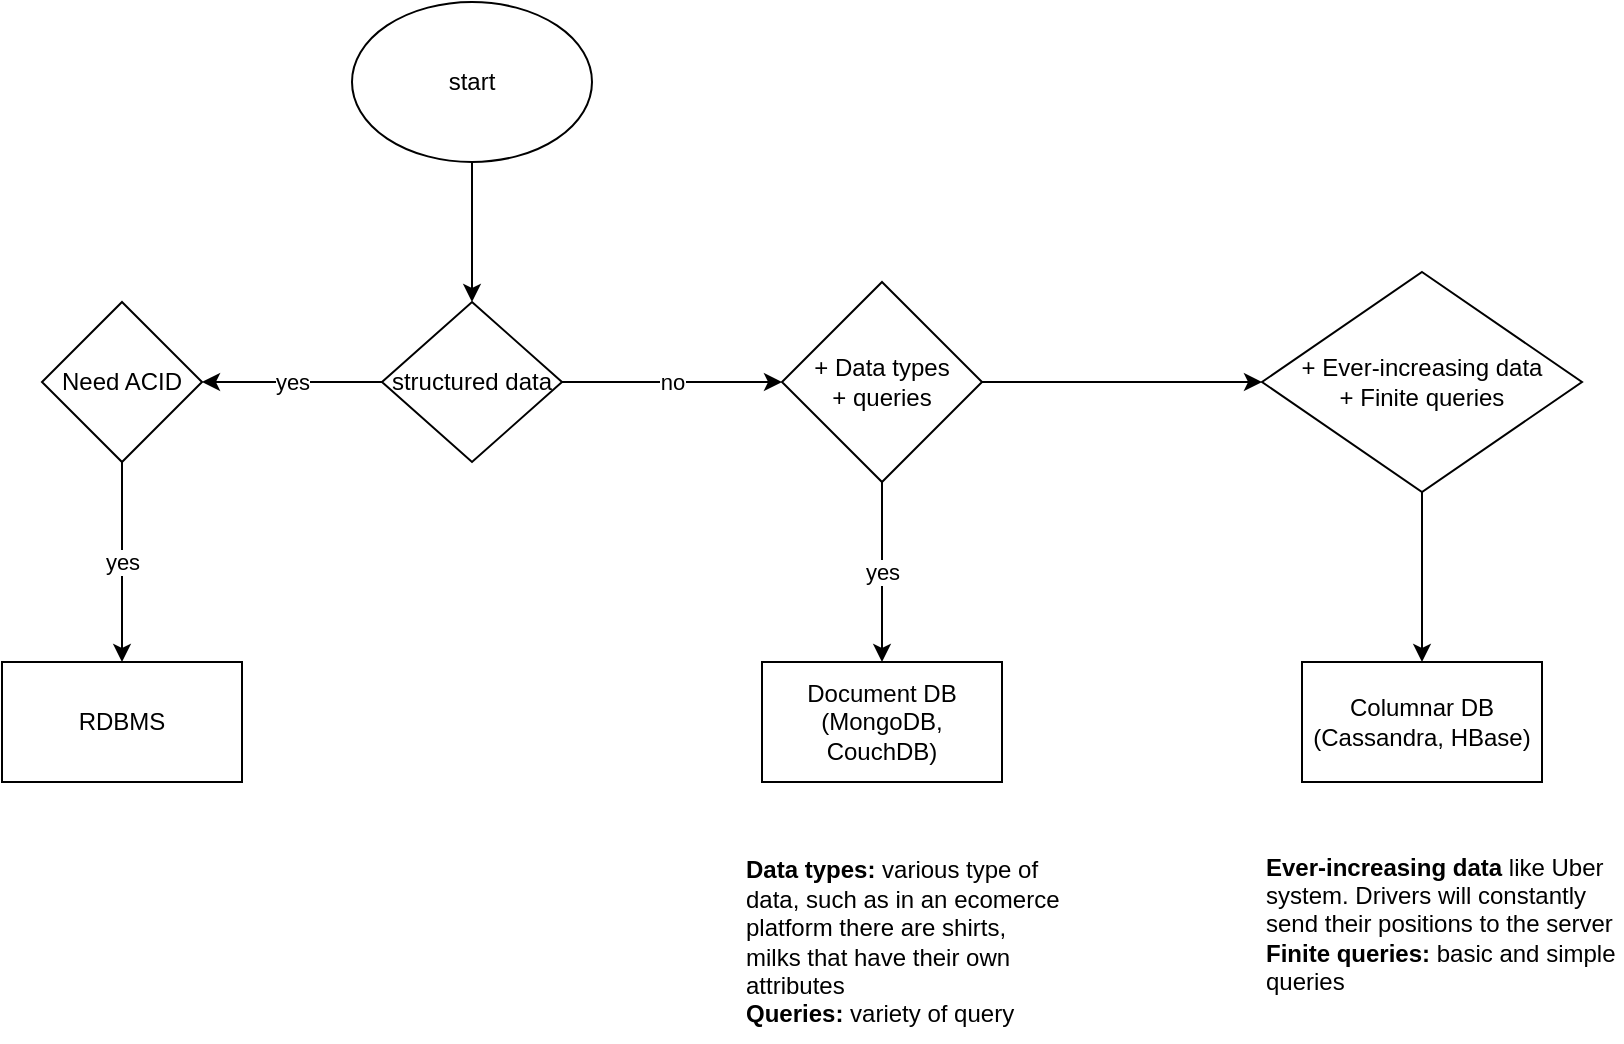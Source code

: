 <mxfile version="24.7.17">
  <diagram name="Trang-1" id="d5DPxuk87gA9cyL0QdOh">
    <mxGraphModel dx="810" dy="481" grid="1" gridSize="10" guides="1" tooltips="1" connect="1" arrows="1" fold="1" page="1" pageScale="1" pageWidth="827" pageHeight="1169" math="0" shadow="0">
      <root>
        <mxCell id="0" />
        <mxCell id="1" parent="0" />
        <mxCell id="yfWzdDoWOIml6qprFiX3-4" style="edgeStyle=orthogonalEdgeStyle;rounded=0;orthogonalLoop=1;jettySize=auto;html=1;entryX=0.5;entryY=0;entryDx=0;entryDy=0;" edge="1" parent="1" source="yfWzdDoWOIml6qprFiX3-2" target="yfWzdDoWOIml6qprFiX3-3">
          <mxGeometry relative="1" as="geometry" />
        </mxCell>
        <mxCell id="yfWzdDoWOIml6qprFiX3-2" value="start" style="ellipse;whiteSpace=wrap;html=1;" vertex="1" parent="1">
          <mxGeometry x="415" y="40" width="120" height="80" as="geometry" />
        </mxCell>
        <mxCell id="yfWzdDoWOIml6qprFiX3-5" value="yes" style="edgeStyle=orthogonalEdgeStyle;rounded=0;orthogonalLoop=1;jettySize=auto;html=1;" edge="1" parent="1" source="yfWzdDoWOIml6qprFiX3-3" target="yfWzdDoWOIml6qprFiX3-6">
          <mxGeometry relative="1" as="geometry">
            <mxPoint x="300" y="230" as="targetPoint" />
          </mxGeometry>
        </mxCell>
        <mxCell id="yfWzdDoWOIml6qprFiX3-10" value="no" style="edgeStyle=orthogonalEdgeStyle;rounded=0;orthogonalLoop=1;jettySize=auto;html=1;entryX=0;entryY=0.5;entryDx=0;entryDy=0;" edge="1" parent="1" source="yfWzdDoWOIml6qprFiX3-3" target="yfWzdDoWOIml6qprFiX3-9">
          <mxGeometry relative="1" as="geometry" />
        </mxCell>
        <mxCell id="yfWzdDoWOIml6qprFiX3-3" value="structured data" style="rhombus;whiteSpace=wrap;html=1;" vertex="1" parent="1">
          <mxGeometry x="430" y="190" width="90" height="80" as="geometry" />
        </mxCell>
        <mxCell id="yfWzdDoWOIml6qprFiX3-7" value="yes" style="edgeStyle=orthogonalEdgeStyle;rounded=0;orthogonalLoop=1;jettySize=auto;html=1;" edge="1" parent="1" source="yfWzdDoWOIml6qprFiX3-6" target="yfWzdDoWOIml6qprFiX3-8">
          <mxGeometry relative="1" as="geometry">
            <mxPoint x="300" y="350" as="targetPoint" />
          </mxGeometry>
        </mxCell>
        <mxCell id="yfWzdDoWOIml6qprFiX3-6" value="Need ACID" style="rhombus;whiteSpace=wrap;html=1;" vertex="1" parent="1">
          <mxGeometry x="260" y="190" width="80" height="80" as="geometry" />
        </mxCell>
        <mxCell id="yfWzdDoWOIml6qprFiX3-8" value="RDBMS" style="rounded=0;whiteSpace=wrap;html=1;" vertex="1" parent="1">
          <mxGeometry x="240" y="370" width="120" height="60" as="geometry" />
        </mxCell>
        <mxCell id="yfWzdDoWOIml6qprFiX3-12" value="yes" style="edgeStyle=orthogonalEdgeStyle;rounded=0;orthogonalLoop=1;jettySize=auto;html=1;" edge="1" parent="1" source="yfWzdDoWOIml6qprFiX3-9" target="yfWzdDoWOIml6qprFiX3-11">
          <mxGeometry relative="1" as="geometry" />
        </mxCell>
        <mxCell id="yfWzdDoWOIml6qprFiX3-14" value="" style="edgeStyle=orthogonalEdgeStyle;rounded=0;orthogonalLoop=1;jettySize=auto;html=1;" edge="1" parent="1" source="yfWzdDoWOIml6qprFiX3-9" target="yfWzdDoWOIml6qprFiX3-13">
          <mxGeometry relative="1" as="geometry" />
        </mxCell>
        <mxCell id="yfWzdDoWOIml6qprFiX3-9" value="+ Data types&lt;div&gt;+ queries&lt;/div&gt;" style="rhombus;whiteSpace=wrap;html=1;" vertex="1" parent="1">
          <mxGeometry x="630" y="180" width="100" height="100" as="geometry" />
        </mxCell>
        <mxCell id="yfWzdDoWOIml6qprFiX3-11" value="Document DB&lt;br&gt;(MongoDB, CouchDB)" style="whiteSpace=wrap;html=1;" vertex="1" parent="1">
          <mxGeometry x="620" y="370" width="120" height="60" as="geometry" />
        </mxCell>
        <mxCell id="yfWzdDoWOIml6qprFiX3-17" value="" style="edgeStyle=orthogonalEdgeStyle;rounded=0;orthogonalLoop=1;jettySize=auto;html=1;" edge="1" parent="1" source="yfWzdDoWOIml6qprFiX3-13" target="yfWzdDoWOIml6qprFiX3-16">
          <mxGeometry relative="1" as="geometry" />
        </mxCell>
        <mxCell id="yfWzdDoWOIml6qprFiX3-13" value="+ Ever-increasing data&lt;br&gt;+ Finite queries" style="rhombus;whiteSpace=wrap;html=1;" vertex="1" parent="1">
          <mxGeometry x="870" y="175" width="160" height="110" as="geometry" />
        </mxCell>
        <mxCell id="yfWzdDoWOIml6qprFiX3-15" value="&lt;b&gt;Data types:&lt;/b&gt; various type of data, such as in an ecomerce platform there are shirts, milks that have their own attributes&lt;br&gt;&lt;b&gt;Queries: &lt;/b&gt;variety of query" style="text;html=1;align=left;verticalAlign=middle;whiteSpace=wrap;rounded=0;" vertex="1" parent="1">
          <mxGeometry x="610" y="460" width="160" height="100" as="geometry" />
        </mxCell>
        <mxCell id="yfWzdDoWOIml6qprFiX3-16" value="Columnar DB&lt;br&gt;(Cassandra, HBase)" style="whiteSpace=wrap;html=1;" vertex="1" parent="1">
          <mxGeometry x="890" y="370" width="120" height="60" as="geometry" />
        </mxCell>
        <mxCell id="yfWzdDoWOIml6qprFiX3-18" value="&lt;b&gt;Ever-increasing data&lt;/b&gt; like Uber system. Drivers will constantly send their positions to the server&lt;br&gt;&lt;b&gt;Finite queries: &lt;/b&gt;basic and simple queries" style="text;html=1;align=left;verticalAlign=middle;whiteSpace=wrap;rounded=0;" vertex="1" parent="1">
          <mxGeometry x="870" y="446" width="180" height="110" as="geometry" />
        </mxCell>
      </root>
    </mxGraphModel>
  </diagram>
</mxfile>
